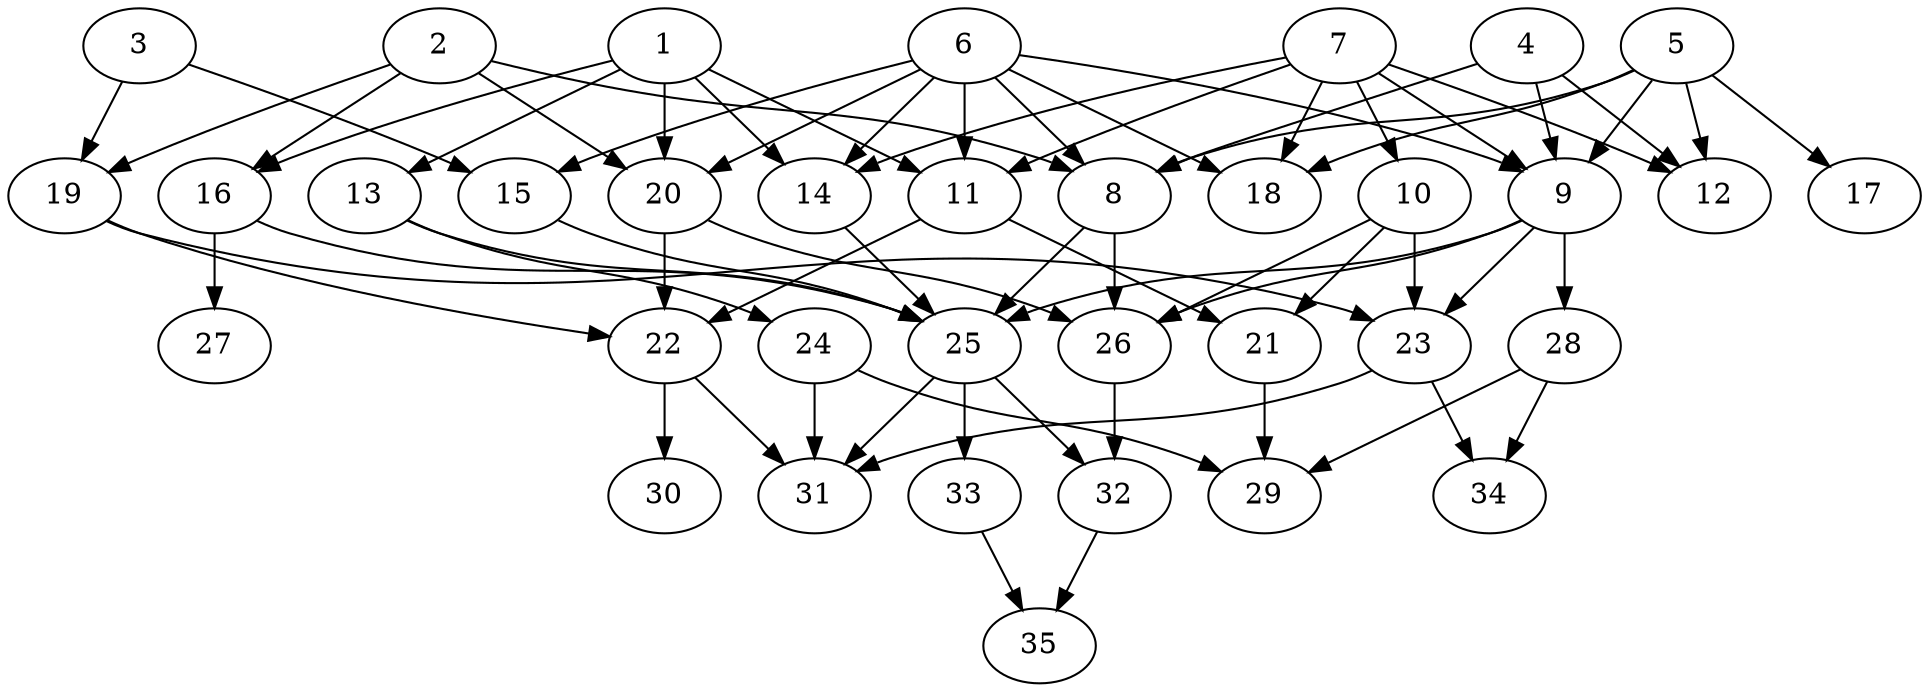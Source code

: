 // DAG automatically generated by daggen at Thu Oct  3 14:05:38 2019
// ./daggen --dot -n 35 --ccr 0.4 --fat 0.7 --regular 0.5 --density 0.5 --mindata 5242880 --maxdata 52428800 
digraph G {
  1 [size="29762560", alpha="0.04", expect_size="11905024"] 
  1 -> 11 [size ="11905024"]
  1 -> 13 [size ="11905024"]
  1 -> 14 [size ="11905024"]
  1 -> 16 [size ="11905024"]
  1 -> 20 [size ="11905024"]
  2 [size="108428800", alpha="0.19", expect_size="43371520"] 
  2 -> 8 [size ="43371520"]
  2 -> 16 [size ="43371520"]
  2 -> 19 [size ="43371520"]
  2 -> 20 [size ="43371520"]
  3 [size="97264640", alpha="0.17", expect_size="38905856"] 
  3 -> 15 [size ="38905856"]
  3 -> 19 [size ="38905856"]
  4 [size="22479360", alpha="0.15", expect_size="8991744"] 
  4 -> 8 [size ="8991744"]
  4 -> 9 [size ="8991744"]
  4 -> 12 [size ="8991744"]
  5 [size="27840000", alpha="0.16", expect_size="11136000"] 
  5 -> 8 [size ="11136000"]
  5 -> 9 [size ="11136000"]
  5 -> 12 [size ="11136000"]
  5 -> 17 [size ="11136000"]
  5 -> 18 [size ="11136000"]
  6 [size="116254720", alpha="0.04", expect_size="46501888"] 
  6 -> 8 [size ="46501888"]
  6 -> 9 [size ="46501888"]
  6 -> 11 [size ="46501888"]
  6 -> 14 [size ="46501888"]
  6 -> 15 [size ="46501888"]
  6 -> 18 [size ="46501888"]
  6 -> 20 [size ="46501888"]
  7 [size="107399680", alpha="0.09", expect_size="42959872"] 
  7 -> 9 [size ="42959872"]
  7 -> 10 [size ="42959872"]
  7 -> 11 [size ="42959872"]
  7 -> 12 [size ="42959872"]
  7 -> 14 [size ="42959872"]
  7 -> 18 [size ="42959872"]
  8 [size="81047040", alpha="0.09", expect_size="32418816"] 
  8 -> 25 [size ="32418816"]
  8 -> 26 [size ="32418816"]
  9 [size="41971200", alpha="0.11", expect_size="16788480"] 
  9 -> 23 [size ="16788480"]
  9 -> 25 [size ="16788480"]
  9 -> 26 [size ="16788480"]
  9 -> 28 [size ="16788480"]
  10 [size="118586880", alpha="0.12", expect_size="47434752"] 
  10 -> 21 [size ="47434752"]
  10 -> 23 [size ="47434752"]
  10 -> 26 [size ="47434752"]
  11 [size="125012480", alpha="0.15", expect_size="50004992"] 
  11 -> 21 [size ="50004992"]
  11 -> 22 [size ="50004992"]
  12 [size="32028160", alpha="0.19", expect_size="12811264"] 
  13 [size="26826240", alpha="0.03", expect_size="10730496"] 
  13 -> 24 [size ="10730496"]
  13 -> 25 [size ="10730496"]
  14 [size="126676480", alpha="0.20", expect_size="50670592"] 
  14 -> 25 [size ="50670592"]
  15 [size="95951360", alpha="0.15", expect_size="38380544"] 
  15 -> 25 [size ="38380544"]
  16 [size="69552640", alpha="0.03", expect_size="27821056"] 
  16 -> 25 [size ="27821056"]
  16 -> 27 [size ="27821056"]
  17 [size="93386240", alpha="0.19", expect_size="37354496"] 
  18 [size="25758720", alpha="0.15", expect_size="10303488"] 
  19 [size="77299200", alpha="0.13", expect_size="30919680"] 
  19 -> 22 [size ="30919680"]
  19 -> 23 [size ="30919680"]
  20 [size="23114240", alpha="0.16", expect_size="9245696"] 
  20 -> 22 [size ="9245696"]
  20 -> 26 [size ="9245696"]
  21 [size="93982720", alpha="0.02", expect_size="37593088"] 
  21 -> 29 [size ="37593088"]
  22 [size="63024640", alpha="0.04", expect_size="25209856"] 
  22 -> 30 [size ="25209856"]
  22 -> 31 [size ="25209856"]
  23 [size="56908800", alpha="0.20", expect_size="22763520"] 
  23 -> 31 [size ="22763520"]
  23 -> 34 [size ="22763520"]
  24 [size="72806400", alpha="0.18", expect_size="29122560"] 
  24 -> 29 [size ="29122560"]
  24 -> 31 [size ="29122560"]
  25 [size="69969920", alpha="0.18", expect_size="27987968"] 
  25 -> 31 [size ="27987968"]
  25 -> 32 [size ="27987968"]
  25 -> 33 [size ="27987968"]
  26 [size="39910400", alpha="0.16", expect_size="15964160"] 
  26 -> 32 [size ="15964160"]
  27 [size="58593280", alpha="0.09", expect_size="23437312"] 
  28 [size="55616000", alpha="0.15", expect_size="22246400"] 
  28 -> 29 [size ="22246400"]
  28 -> 34 [size ="22246400"]
  29 [size="27783680", alpha="0.05", expect_size="11113472"] 
  30 [size="106255360", alpha="0.13", expect_size="42502144"] 
  31 [size="83904000", alpha="0.20", expect_size="33561600"] 
  32 [size="95352320", alpha="0.10", expect_size="38140928"] 
  32 -> 35 [size ="38140928"]
  33 [size="117959680", alpha="0.03", expect_size="47183872"] 
  33 -> 35 [size ="47183872"]
  34 [size="117916160", alpha="0.14", expect_size="47166464"] 
  35 [size="104596480", alpha="0.00", expect_size="41838592"] 
}

